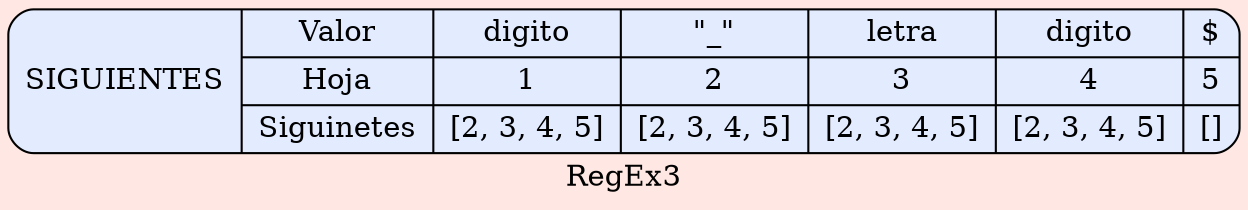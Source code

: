 digraph structs { 
  bgcolor = "#FFE8E3"   
 node [shape=Mrecord fillcolor="#E3EBFF" style =filled];
label ="RegEx3"
struct1 [label="SIGUIENTES| { Valor | Hoja| Siguinetes } | 
{ digito| 1 | [2, 3, 4, 5]}|
{ \"_\"| 2 | [2, 3, 4, 5]}|
{ letra| 3 | [2, 3, 4, 5]}|
{ digito| 4 | [2, 3, 4, 5]}|
{ $| 5 | []}
"];
 }